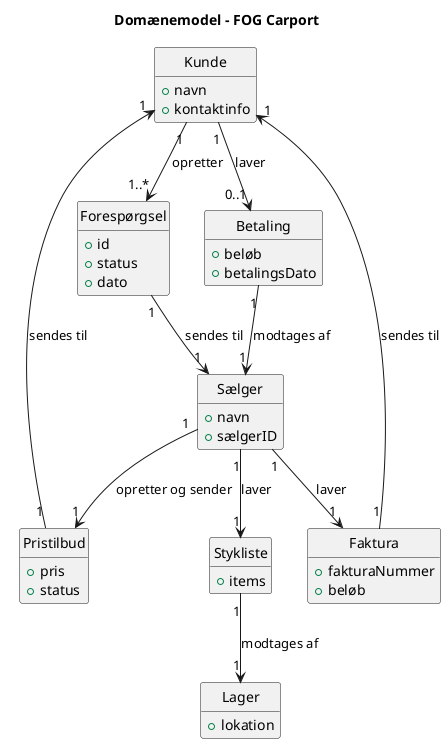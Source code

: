 @startuml
Title Domænemodel - FOG Carport

hide circle
hide methods

entity Kunde {
    +navn
    +kontaktinfo
}

entity Forespørgsel {
    +id
    +status
    +dato
}

entity Sælger {
    +navn
    +sælgerID
}

entity Pristilbud {
    +pris
    +status
}

entity Betaling {
    +beløb
    +betalingsDato
}

entity Stykliste {
    +items
}

entity Lager {
    +lokation
}

entity Faktura {
    +fakturaNummer
    +beløb
}

Kunde "1" --> "1..*" Forespørgsel : "opretter"
Forespørgsel "1" --> "1" Sælger : "sendes til"
Sælger "1" --> "1" Pristilbud : "opretter og sender"
Pristilbud "1" --> "1" Kunde : "sendes til"
Kunde "1" --> "0..1" Betaling : "laver"
Betaling "1" --> "1" Sælger : "modtages af"
Sælger "1" --> "1" Stykliste : "laver"
Sælger "1" --> "1" Faktura : "laver"
Stykliste "1" --> "1" Lager : "modtages af"
Faktura "1" --> "1" Kunde : "sendes til"

@enduml